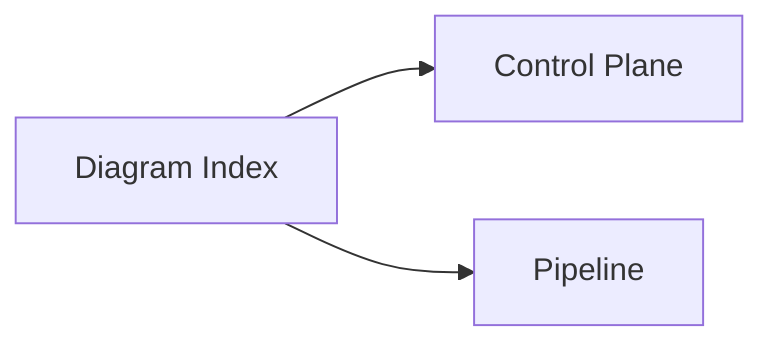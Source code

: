 %% index: ../../../../tooling/end-state/index.md %%
graph LR
  Index[Diagram Index] --> A[Control Plane]
  Index --> B[Pipeline]